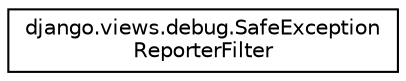 digraph "Graphical Class Hierarchy"
{
 // LATEX_PDF_SIZE
  edge [fontname="Helvetica",fontsize="10",labelfontname="Helvetica",labelfontsize="10"];
  node [fontname="Helvetica",fontsize="10",shape=record];
  rankdir="LR";
  Node0 [label="django.views.debug.SafeException\lReporterFilter",height=0.2,width=0.4,color="black", fillcolor="white", style="filled",URL="$classdjango_1_1views_1_1debug_1_1_safe_exception_reporter_filter.html",tooltip=" "];
}
